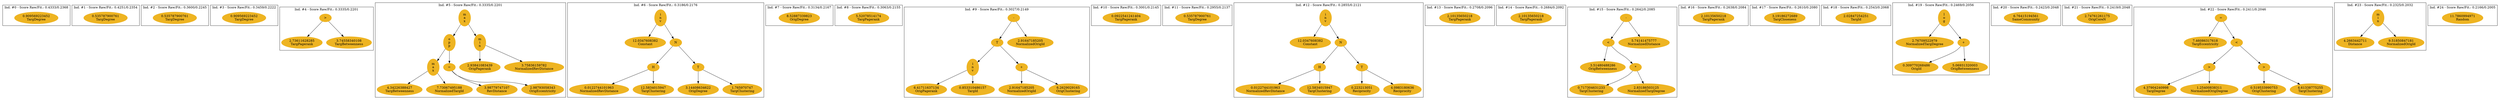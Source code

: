 digraph G {
subgraph cluster_cluster_0 {
label="Ind. #0 - Score Raw/Fit.: 0.4333/0.2368";
0 [color=goldenrod2, style=filled, label="0.909569223452
TargDegree"];
}

subgraph cluster_cluster_1 {
label="Ind. #1 - Score Raw/Fit.: 0.4251/0.2354";
1 [color=goldenrod2, style=filled, label="0.535787900761
TargDegree"];
}

subgraph cluster_cluster_2 {
label="Ind. #2 - Score Raw/Fit.: 0.3600/0.2245";
2 [color=goldenrod2, style=filled, label="0.535787900761
TargDegree"];
}

subgraph cluster_cluster_3 {
label="Ind. #3 - Score Raw/Fit.: 0.3459/0.2222";
3 [color=goldenrod2, style=filled, label="0.909569223452
TargDegree"];
}

subgraph cluster_cluster_4 {
label="Ind. #4 - Score Raw/Fit.: 0.3335/0.2201";
4 [color=goldenrod2, style=filled, label=">"];
5 [color=goldenrod2, style=filled, label="2.73611628285
TargPagerank"];
6 [color=goldenrod2, style=filled, label="3.74558340108
TargBetweenness"];
4 -> 5;
4 -> 6;
}

subgraph cluster_cluster_5 {
label="Ind. #5 - Score Raw/Fit.: 0.3335/0.2201";
7 [color=goldenrod2, style=filled, label="m
a
x"];
8 [color=goldenrod2, style=filled, label="o
p
p"];
9 [color=goldenrod2, style=filled, label="m
a
x"];
10 [color=goldenrod2, style=filled, label="4.34226388427
TargBetweenness"];
11 [color=goldenrod2, style=filled, label="7.73067495188
NormalizedTargId"];
12 [color=goldenrod2, style=filled, label="="];
13 [color=goldenrod2, style=filled, label="3.98779747107
RevDistance"];
14 [color=goldenrod2, style=filled, label="2.98793058343
OrigEccentricity"];
15 [color=goldenrod2, style=filled, label="m
i
n"];
16 [color=goldenrod2, style=filled, label="2.93841083439
OrigPagerank"];
17 [color=goldenrod2, style=filled, label="3.75836159782
NormalizedRevDistance"];
7 -> 8;
8 -> 9;
9 -> 10;
9 -> 11;
8 -> 12;
12 -> 13;
12 -> 14;
7 -> 15;
15 -> 16;
15 -> 17;
}

subgraph cluster_cluster_6 {
label="Ind. #6 - Score Raw/Fit.: 0.3186/0.2176";
18 [color=goldenrod2, style=filled, label="i
n
v"];
19 [color=goldenrod2, style=filled, label="12.0347608382
Constant"];
20 [color=goldenrod2, style=filled, label=N];
21 [color=goldenrod2, style=filled, label=H];
22 [color=goldenrod2, style=filled, label="0.0122744101963
NormalizedRevDistance"];
23 [color=goldenrod2, style=filled, label="12.5834015947
TargClustering"];
24 [color=goldenrod2, style=filled, label=T];
25 [color=goldenrod2, style=filled, label="3.14408634622
OrigDegree"];
26 [color=goldenrod2, style=filled, label="1.765970747
TargClustering"];
18 -> 19;
18 -> 20;
20 -> 21;
21 -> 22;
21 -> 23;
20 -> 24;
24 -> 25;
24 -> 26;
}

subgraph cluster_cluster_7 {
label="Ind. #7 - Score Raw/Fit.: 0.3134/0.2167";
27 [color=goldenrod2, style=filled, label="8.52887339823
OrigDegree"];
}

subgraph cluster_cluster_8 {
label="Ind. #8 - Score Raw/Fit.: 0.3063/0.2155";
28 [color=goldenrod2, style=filled, label="5.52078514174
TargPagerank"];
}

subgraph cluster_cluster_9 {
label="Ind. #9 - Score Raw/Fit.: 0.3027/0.2149";
29 [color=goldenrod2, style=filled, label="-"];
30 [color=goldenrod2, style=filled, label=T];
31 [color=goldenrod2, style=filled, label="i
n
v"];
32 [color=goldenrod2, style=filled, label="6.41711637134
OrigPagerank"];
33 [color=goldenrod2, style=filled, label="0.853310486157
TargId"];
34 [color=goldenrod2, style=filled, label="+"];
35 [color=goldenrod2, style=filled, label="2.91647185205
NormalizedOrigId"];
36 [color=goldenrod2, style=filled, label="6.2629029165
OrigClustering"];
37 [color=goldenrod2, style=filled, label="2.91647185205
NormalizedOrigId"];
29 -> 30;
30 -> 31;
31 -> 32;
31 -> 33;
30 -> 34;
34 -> 35;
34 -> 36;
29 -> 37;
}

subgraph cluster_cluster_10 {
label="Ind. #10 - Score Raw/Fit.: 0.3001/0.2145";
38 [color=goldenrod2, style=filled, label="0.0922541241404
TargPagerank"];
}

subgraph cluster_cluster_11 {
label="Ind. #11 - Score Raw/Fit.: 0.2955/0.2137";
39 [color=goldenrod2, style=filled, label="0.535787900761
TargDegree"];
}

subgraph cluster_cluster_12 {
label="Ind. #12 - Score Raw/Fit.: 0.2855/0.2121";
40 [color=goldenrod2, style=filled, label="i
n
v"];
41 [color=goldenrod2, style=filled, label="12.0347608382
Constant"];
42 [color=goldenrod2, style=filled, label=N];
43 [color=goldenrod2, style=filled, label=H];
44 [color=goldenrod2, style=filled, label="0.0122744101963
NormalizedRevDistance"];
45 [color=goldenrod2, style=filled, label="12.5834015947
TargClustering"];
46 [color=goldenrod2, style=filled, label=T];
47 [color=goldenrod2, style=filled, label="0.223213051
Reciprocity"];
48 [color=goldenrod2, style=filled, label="4.0983180636
Reciprocity"];
40 -> 41;
40 -> 42;
42 -> 43;
43 -> 44;
43 -> 45;
42 -> 46;
46 -> 47;
46 -> 48;
}

subgraph cluster_cluster_13 {
label="Ind. #13 - Score Raw/Fit.: 0.2708/0.2096";
49 [color=goldenrod2, style=filled, label="2.10135650218
TargPagerank"];
}

subgraph cluster_cluster_14 {
label="Ind. #14 - Score Raw/Fit.: 0.2684/0.2092";
50 [color=goldenrod2, style=filled, label="2.10135650218
TargPagerank"];
}

subgraph cluster_cluster_15 {
label="Ind. #15 - Score Raw/Fit.: 0.2642/0.2085";
51 [color=goldenrod2, style=filled, label="-"];
52 [color=goldenrod2, style=filled, label="<"];
53 [color=goldenrod2, style=filled, label="3.51480488286
OrigBetweenness"];
54 [color=goldenrod2, style=filled, label="*"];
55 [color=goldenrod2, style=filled, label="0.717304631233
TargClustering"];
56 [color=goldenrod2, style=filled, label="2.83186503125
NormalizedTargDegree"];
57 [color=goldenrod2, style=filled, label="5.74141475777
NormalizedDistance"];
51 -> 52;
52 -> 53;
52 -> 54;
54 -> 55;
54 -> 56;
51 -> 57;
}

subgraph cluster_cluster_16 {
label="Ind. #16 - Score Raw/Fit.: 0.2638/0.2084";
58 [color=goldenrod2, style=filled, label="2.10135650218
TargPagerank"];
}

subgraph cluster_cluster_17 {
label="Ind. #17 - Score Raw/Fit.: 0.2610/0.2080";
59 [color=goldenrod2, style=filled, label="3.19186272689
TargCloseness"];
}

subgraph cluster_cluster_18 {
label="Ind. #18 - Score Raw/Fit.: 0.2543/0.2068";
60 [color=goldenrod2, style=filled, label="2.02847254251
TargId"];
}

subgraph cluster_cluster_19 {
label="Ind. #19 - Score Raw/Fit.: 0.2469/0.2056";
61 [color=goldenrod2, style=filled, label="l
o
g"];
62 [color=goldenrod2, style=filled, label="2.76709522979
NormalizedTargDegree"];
63 [color=goldenrod2, style=filled, label="+"];
64 [color=goldenrod2, style=filled, label="0.309770268486
OrigId"];
65 [color=goldenrod2, style=filled, label="5.06931320003
OrigBetweenness"];
61 -> 62;
61 -> 63;
63 -> 64;
63 -> 65;
}

subgraph cluster_cluster_20 {
label="Ind. #20 - Score Raw/Fit.: 0.2423/0.2048";
66 [color=goldenrod2, style=filled, label="6.76415194561
SameCommunity"];
}

subgraph cluster_cluster_21 {
label="Ind. #21 - Score Raw/Fit.: 0.2419/0.2048";
67 [color=goldenrod2, style=filled, label="2.74761261175
OrigCoreN"];
}

subgraph cluster_cluster_22 {
label="Ind. #22 - Score Raw/Fit.: 0.2411/0.2046";
68 [color=goldenrod2, style=filled, label="="];
69 [color=goldenrod2, style=filled, label="7.46086317618
TargEccentricity"];
70 [color=goldenrod2, style=filled, label="<"];
71 [color=goldenrod2, style=filled, label=">"];
72 [color=goldenrod2, style=filled, label="4.37904240998
TargDegree"];
73 [color=goldenrod2, style=filled, label="1.25400838311
NormalizedOrigDegree"];
74 [color=goldenrod2, style=filled, label=">"];
75 [color=goldenrod2, style=filled, label="0.519533990753
OrigClustering"];
76 [color=goldenrod2, style=filled, label="4.61338775255
TargClustering"];
68 -> 69;
68 -> 70;
70 -> 71;
71 -> 72;
71 -> 73;
70 -> 74;
74 -> 75;
74 -> 76;
}

subgraph cluster_cluster_23 {
label="Ind. #23 - Score Raw/Fit.: 0.2325/0.2032";
77 [color=goldenrod2, style=filled, label="m
i
n"];
78 [color=goldenrod2, style=filled, label="4.2663442711
Distance"];
79 [color=goldenrod2, style=filled, label="9.51850847181
NormalizedOrigId"];
77 -> 78;
77 -> 79;
}

subgraph cluster_cluster_24 {
label="Ind. #24 - Score Raw/Fit.: 0.2166/0.2005";
80 [color=goldenrod2, style=filled, label="11.7860994971
Random"];
}

}
